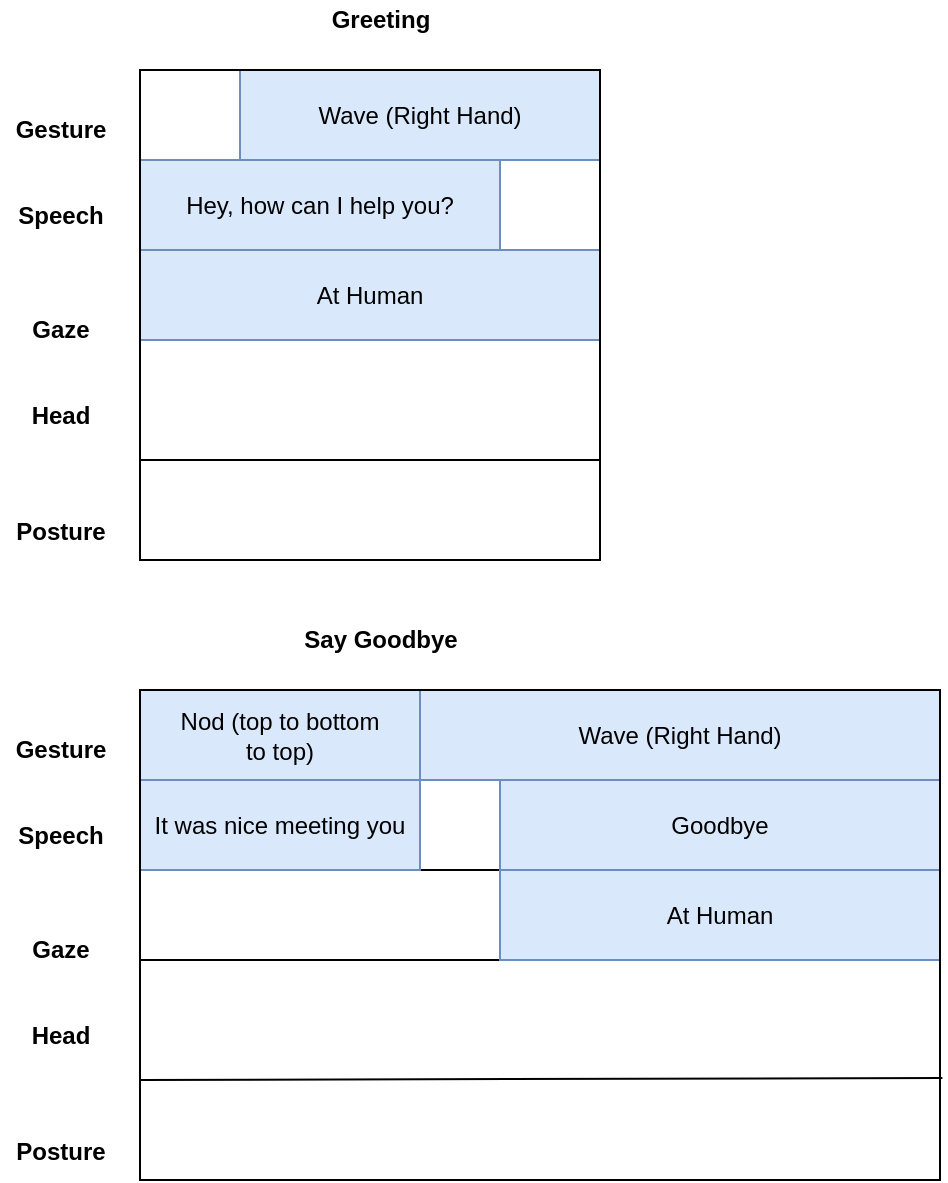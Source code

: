 <mxfile version="17.2.4" type="device"><diagram id="kgpKYQtTHZ0yAKxKKP6v" name="Page-1"><mxGraphModel dx="452" dy="769" grid="1" gridSize="10" guides="1" tooltips="1" connect="1" arrows="1" fold="1" page="1" pageScale="1" pageWidth="850" pageHeight="1100" math="0" shadow="0"><root><mxCell id="0"/><mxCell id="1" parent="0"/><mxCell id="h9uBchnlkCVSs993BoGm-2" value="&lt;b&gt;Gesture&lt;br&gt;&lt;br&gt;&lt;br&gt;Speech&lt;br&gt;&lt;br&gt;&lt;br&gt;&lt;br&gt;Gaze&lt;br&gt;&lt;br&gt;&lt;br&gt;Head&lt;br&gt;&lt;br&gt;&lt;br&gt;&lt;br&gt;Posture&lt;/b&gt;" style="text;html=1;align=center;verticalAlign=middle;resizable=0;points=[];autosize=1;strokeColor=none;fillColor=none;" vertex="1" parent="1"><mxGeometry x="50" y="265" width="60" height="220" as="geometry"/></mxCell><mxCell id="h9uBchnlkCVSs993BoGm-3" value="" style="endArrow=none;html=1;rounded=0;entryX=1;entryY=1;entryDx=0;entryDy=0;" edge="1" parent="1" target="h9uBchnlkCVSs993BoGm-8"><mxGeometry width="50" height="50" relative="1" as="geometry"><mxPoint x="120" y="290" as="sourcePoint"/><mxPoint x="790" y="290" as="targetPoint"/></mxGeometry></mxCell><mxCell id="h9uBchnlkCVSs993BoGm-4" value="" style="endArrow=none;html=1;rounded=0;entryX=1;entryY=0;entryDx=0;entryDy=0;" edge="1" parent="1" target="h9uBchnlkCVSs993BoGm-9"><mxGeometry width="50" height="50" relative="1" as="geometry"><mxPoint x="120" y="335" as="sourcePoint"/><mxPoint x="790" y="335" as="targetPoint"/></mxGeometry></mxCell><mxCell id="h9uBchnlkCVSs993BoGm-5" value="" style="endArrow=none;html=1;rounded=0;entryX=1;entryY=1;entryDx=0;entryDy=0;" edge="1" parent="1" target="h9uBchnlkCVSs993BoGm-9"><mxGeometry width="50" height="50" relative="1" as="geometry"><mxPoint x="120" y="380" as="sourcePoint"/><mxPoint x="790" y="380" as="targetPoint"/></mxGeometry></mxCell><mxCell id="h9uBchnlkCVSs993BoGm-6" value="" style="endArrow=none;html=1;rounded=0;" edge="1" parent="1"><mxGeometry width="50" height="50" relative="1" as="geometry"><mxPoint x="120" y="440" as="sourcePoint"/><mxPoint x="350" y="440" as="targetPoint"/></mxGeometry></mxCell><mxCell id="h9uBchnlkCVSs993BoGm-7" value="Hey, how can I help you?" style="rounded=0;whiteSpace=wrap;html=1;fillColor=#dae8fc;strokeColor=#6c8ebf;" vertex="1" parent="1"><mxGeometry x="120" y="290" width="180" height="45" as="geometry"/></mxCell><mxCell id="h9uBchnlkCVSs993BoGm-8" value="Wave (Right Hand)" style="rounded=0;whiteSpace=wrap;html=1;fillColor=#dae8fc;strokeColor=#6c8ebf;" vertex="1" parent="1"><mxGeometry x="170" y="245" width="180" height="45" as="geometry"/></mxCell><mxCell id="h9uBchnlkCVSs993BoGm-9" value="At Human" style="rounded=0;whiteSpace=wrap;html=1;fillColor=#dae8fc;strokeColor=#6c8ebf;" vertex="1" parent="1"><mxGeometry x="120" y="335" width="230" height="45" as="geometry"/></mxCell><mxCell id="h9uBchnlkCVSs993BoGm-10" value="&lt;b&gt;Greeting&lt;/b&gt;" style="text;html=1;align=center;verticalAlign=middle;resizable=0;points=[];autosize=1;strokeColor=none;fillColor=none;" vertex="1" parent="1"><mxGeometry x="210" y="210" width="60" height="20" as="geometry"/></mxCell><mxCell id="h9uBchnlkCVSs993BoGm-12" value="&lt;b&gt;Gesture&lt;br&gt;&lt;br&gt;&lt;br&gt;Speech&lt;br&gt;&lt;br&gt;&lt;br&gt;&lt;br&gt;Gaze&lt;br&gt;&lt;br&gt;&lt;br&gt;Head&lt;br&gt;&lt;br&gt;&lt;br&gt;&lt;br&gt;Posture&lt;/b&gt;" style="text;html=1;align=center;verticalAlign=middle;resizable=0;points=[];autosize=1;strokeColor=none;fillColor=none;" vertex="1" parent="1"><mxGeometry x="50" y="575" width="60" height="220" as="geometry"/></mxCell><mxCell id="h9uBchnlkCVSs993BoGm-13" value="" style="endArrow=none;html=1;rounded=0;entryX=1;entryY=1;entryDx=0;entryDy=0;" edge="1" parent="1" target="h9uBchnlkCVSs993BoGm-18"><mxGeometry width="50" height="50" relative="1" as="geometry"><mxPoint x="120" y="600" as="sourcePoint"/><mxPoint x="790" y="600" as="targetPoint"/></mxGeometry></mxCell><mxCell id="h9uBchnlkCVSs993BoGm-14" value="" style="endArrow=none;html=1;rounded=0;entryX=1;entryY=0;entryDx=0;entryDy=0;" edge="1" parent="1" target="h9uBchnlkCVSs993BoGm-19"><mxGeometry width="50" height="50" relative="1" as="geometry"><mxPoint x="120" y="645" as="sourcePoint"/><mxPoint x="790" y="645" as="targetPoint"/></mxGeometry></mxCell><mxCell id="h9uBchnlkCVSs993BoGm-15" value="" style="endArrow=none;html=1;rounded=0;entryX=1;entryY=1;entryDx=0;entryDy=0;" edge="1" parent="1" target="h9uBchnlkCVSs993BoGm-19"><mxGeometry width="50" height="50" relative="1" as="geometry"><mxPoint x="120" y="690" as="sourcePoint"/><mxPoint x="790" y="690" as="targetPoint"/></mxGeometry></mxCell><mxCell id="h9uBchnlkCVSs993BoGm-16" value="" style="endArrow=none;html=1;rounded=0;entryX=1.003;entryY=0.792;entryDx=0;entryDy=0;entryPerimeter=0;" edge="1" parent="1" target="h9uBchnlkCVSs993BoGm-11"><mxGeometry width="50" height="50" relative="1" as="geometry"><mxPoint x="120" y="750" as="sourcePoint"/><mxPoint x="350" y="750" as="targetPoint"/></mxGeometry></mxCell><mxCell id="h9uBchnlkCVSs993BoGm-17" value="It was nice meeting you" style="rounded=0;whiteSpace=wrap;html=1;fillColor=#dae8fc;strokeColor=#6c8ebf;" vertex="1" parent="1"><mxGeometry x="120" y="600" width="140" height="45" as="geometry"/></mxCell><mxCell id="h9uBchnlkCVSs993BoGm-18" value="Nod (top to bottom &lt;br&gt;to top)" style="rounded=0;whiteSpace=wrap;html=1;fillColor=#dae8fc;strokeColor=#6c8ebf;" vertex="1" parent="1"><mxGeometry x="120" y="555" width="140" height="45" as="geometry"/></mxCell><mxCell id="h9uBchnlkCVSs993BoGm-19" value="At Human" style="rounded=0;whiteSpace=wrap;html=1;fillColor=#dae8fc;strokeColor=#6c8ebf;" vertex="1" parent="1"><mxGeometry x="300" y="645" width="220" height="45" as="geometry"/></mxCell><mxCell id="h9uBchnlkCVSs993BoGm-20" value="&lt;b&gt;Say Goodbye&lt;/b&gt;" style="text;html=1;align=center;verticalAlign=middle;resizable=0;points=[];autosize=1;strokeColor=none;fillColor=none;" vertex="1" parent="1"><mxGeometry x="195" y="520" width="90" height="20" as="geometry"/></mxCell><mxCell id="h9uBchnlkCVSs993BoGm-21" value="Goodbye" style="rounded=0;whiteSpace=wrap;html=1;fillColor=#dae8fc;strokeColor=#6c8ebf;" vertex="1" parent="1"><mxGeometry x="300" y="600" width="220" height="45" as="geometry"/></mxCell><mxCell id="h9uBchnlkCVSs993BoGm-23" value="Wave (Right Hand)" style="rounded=0;whiteSpace=wrap;html=1;fillColor=#dae8fc;strokeColor=#6c8ebf;" vertex="1" parent="1"><mxGeometry x="260" y="555" width="260" height="45" as="geometry"/></mxCell><mxCell id="h9uBchnlkCVSs993BoGm-11" value="" style="rounded=0;whiteSpace=wrap;html=1;fillColor=none;" vertex="1" parent="1"><mxGeometry x="120" y="555" width="400" height="245" as="geometry"/></mxCell><mxCell id="h9uBchnlkCVSs993BoGm-1" value="" style="rounded=0;whiteSpace=wrap;html=1;fillColor=none;" vertex="1" parent="1"><mxGeometry x="120" y="245" width="230" height="245" as="geometry"/></mxCell></root></mxGraphModel></diagram></mxfile>